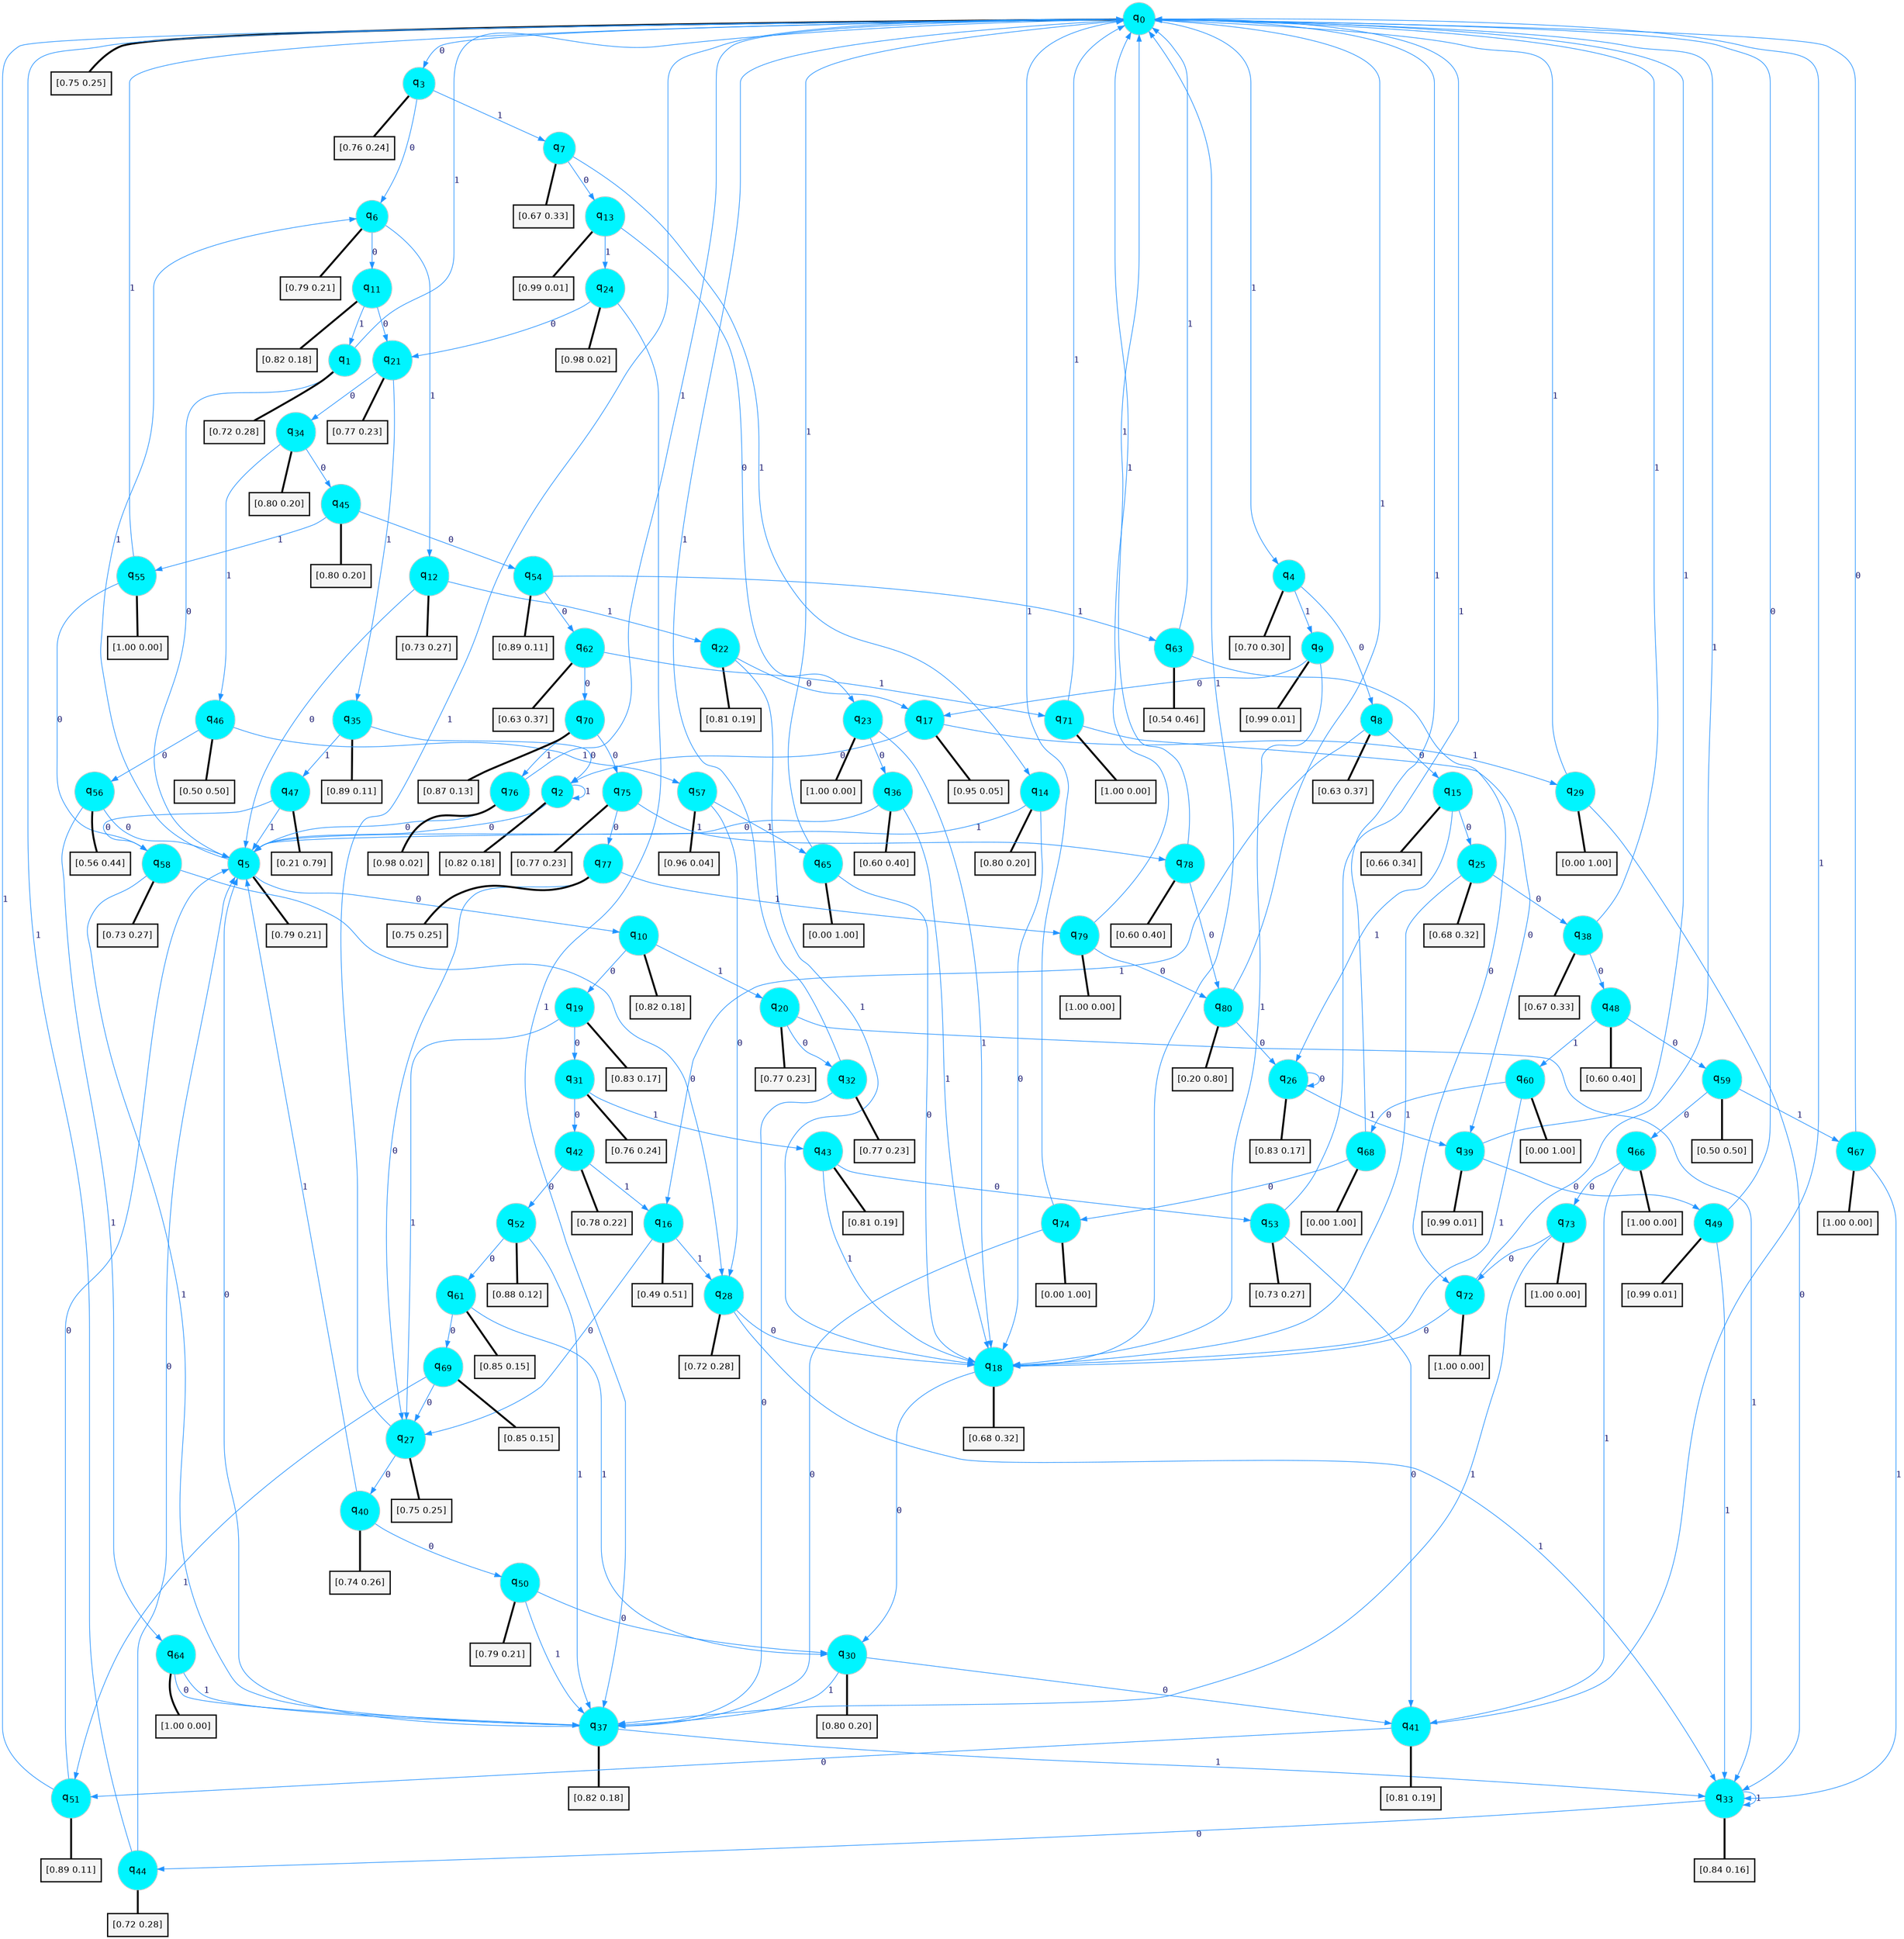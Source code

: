 digraph G {
graph [
bgcolor=transparent, dpi=300, rankdir=TD, size="40,25"];
node [
color=gray, fillcolor=turquoise1, fontcolor=black, fontname=Helvetica, fontsize=16, fontweight=bold, shape=circle, style=filled];
edge [
arrowsize=1, color=dodgerblue1, fontcolor=midnightblue, fontname=courier, fontweight=bold, penwidth=1, style=solid, weight=20];
0[label=<q<SUB>0</SUB>>];
1[label=<q<SUB>1</SUB>>];
2[label=<q<SUB>2</SUB>>];
3[label=<q<SUB>3</SUB>>];
4[label=<q<SUB>4</SUB>>];
5[label=<q<SUB>5</SUB>>];
6[label=<q<SUB>6</SUB>>];
7[label=<q<SUB>7</SUB>>];
8[label=<q<SUB>8</SUB>>];
9[label=<q<SUB>9</SUB>>];
10[label=<q<SUB>10</SUB>>];
11[label=<q<SUB>11</SUB>>];
12[label=<q<SUB>12</SUB>>];
13[label=<q<SUB>13</SUB>>];
14[label=<q<SUB>14</SUB>>];
15[label=<q<SUB>15</SUB>>];
16[label=<q<SUB>16</SUB>>];
17[label=<q<SUB>17</SUB>>];
18[label=<q<SUB>18</SUB>>];
19[label=<q<SUB>19</SUB>>];
20[label=<q<SUB>20</SUB>>];
21[label=<q<SUB>21</SUB>>];
22[label=<q<SUB>22</SUB>>];
23[label=<q<SUB>23</SUB>>];
24[label=<q<SUB>24</SUB>>];
25[label=<q<SUB>25</SUB>>];
26[label=<q<SUB>26</SUB>>];
27[label=<q<SUB>27</SUB>>];
28[label=<q<SUB>28</SUB>>];
29[label=<q<SUB>29</SUB>>];
30[label=<q<SUB>30</SUB>>];
31[label=<q<SUB>31</SUB>>];
32[label=<q<SUB>32</SUB>>];
33[label=<q<SUB>33</SUB>>];
34[label=<q<SUB>34</SUB>>];
35[label=<q<SUB>35</SUB>>];
36[label=<q<SUB>36</SUB>>];
37[label=<q<SUB>37</SUB>>];
38[label=<q<SUB>38</SUB>>];
39[label=<q<SUB>39</SUB>>];
40[label=<q<SUB>40</SUB>>];
41[label=<q<SUB>41</SUB>>];
42[label=<q<SUB>42</SUB>>];
43[label=<q<SUB>43</SUB>>];
44[label=<q<SUB>44</SUB>>];
45[label=<q<SUB>45</SUB>>];
46[label=<q<SUB>46</SUB>>];
47[label=<q<SUB>47</SUB>>];
48[label=<q<SUB>48</SUB>>];
49[label=<q<SUB>49</SUB>>];
50[label=<q<SUB>50</SUB>>];
51[label=<q<SUB>51</SUB>>];
52[label=<q<SUB>52</SUB>>];
53[label=<q<SUB>53</SUB>>];
54[label=<q<SUB>54</SUB>>];
55[label=<q<SUB>55</SUB>>];
56[label=<q<SUB>56</SUB>>];
57[label=<q<SUB>57</SUB>>];
58[label=<q<SUB>58</SUB>>];
59[label=<q<SUB>59</SUB>>];
60[label=<q<SUB>60</SUB>>];
61[label=<q<SUB>61</SUB>>];
62[label=<q<SUB>62</SUB>>];
63[label=<q<SUB>63</SUB>>];
64[label=<q<SUB>64</SUB>>];
65[label=<q<SUB>65</SUB>>];
66[label=<q<SUB>66</SUB>>];
67[label=<q<SUB>67</SUB>>];
68[label=<q<SUB>68</SUB>>];
69[label=<q<SUB>69</SUB>>];
70[label=<q<SUB>70</SUB>>];
71[label=<q<SUB>71</SUB>>];
72[label=<q<SUB>72</SUB>>];
73[label=<q<SUB>73</SUB>>];
74[label=<q<SUB>74</SUB>>];
75[label=<q<SUB>75</SUB>>];
76[label=<q<SUB>76</SUB>>];
77[label=<q<SUB>77</SUB>>];
78[label=<q<SUB>78</SUB>>];
79[label=<q<SUB>79</SUB>>];
80[label=<q<SUB>80</SUB>>];
81[label="[0.75 0.25]", shape=box,fontcolor=black, fontname=Helvetica, fontsize=14, penwidth=2, fillcolor=whitesmoke,color=black];
82[label="[0.72 0.28]", shape=box,fontcolor=black, fontname=Helvetica, fontsize=14, penwidth=2, fillcolor=whitesmoke,color=black];
83[label="[0.82 0.18]", shape=box,fontcolor=black, fontname=Helvetica, fontsize=14, penwidth=2, fillcolor=whitesmoke,color=black];
84[label="[0.76 0.24]", shape=box,fontcolor=black, fontname=Helvetica, fontsize=14, penwidth=2, fillcolor=whitesmoke,color=black];
85[label="[0.70 0.30]", shape=box,fontcolor=black, fontname=Helvetica, fontsize=14, penwidth=2, fillcolor=whitesmoke,color=black];
86[label="[0.79 0.21]", shape=box,fontcolor=black, fontname=Helvetica, fontsize=14, penwidth=2, fillcolor=whitesmoke,color=black];
87[label="[0.79 0.21]", shape=box,fontcolor=black, fontname=Helvetica, fontsize=14, penwidth=2, fillcolor=whitesmoke,color=black];
88[label="[0.67 0.33]", shape=box,fontcolor=black, fontname=Helvetica, fontsize=14, penwidth=2, fillcolor=whitesmoke,color=black];
89[label="[0.63 0.37]", shape=box,fontcolor=black, fontname=Helvetica, fontsize=14, penwidth=2, fillcolor=whitesmoke,color=black];
90[label="[0.99 0.01]", shape=box,fontcolor=black, fontname=Helvetica, fontsize=14, penwidth=2, fillcolor=whitesmoke,color=black];
91[label="[0.82 0.18]", shape=box,fontcolor=black, fontname=Helvetica, fontsize=14, penwidth=2, fillcolor=whitesmoke,color=black];
92[label="[0.82 0.18]", shape=box,fontcolor=black, fontname=Helvetica, fontsize=14, penwidth=2, fillcolor=whitesmoke,color=black];
93[label="[0.73 0.27]", shape=box,fontcolor=black, fontname=Helvetica, fontsize=14, penwidth=2, fillcolor=whitesmoke,color=black];
94[label="[0.99 0.01]", shape=box,fontcolor=black, fontname=Helvetica, fontsize=14, penwidth=2, fillcolor=whitesmoke,color=black];
95[label="[0.80 0.20]", shape=box,fontcolor=black, fontname=Helvetica, fontsize=14, penwidth=2, fillcolor=whitesmoke,color=black];
96[label="[0.66 0.34]", shape=box,fontcolor=black, fontname=Helvetica, fontsize=14, penwidth=2, fillcolor=whitesmoke,color=black];
97[label="[0.49 0.51]", shape=box,fontcolor=black, fontname=Helvetica, fontsize=14, penwidth=2, fillcolor=whitesmoke,color=black];
98[label="[0.95 0.05]", shape=box,fontcolor=black, fontname=Helvetica, fontsize=14, penwidth=2, fillcolor=whitesmoke,color=black];
99[label="[0.68 0.32]", shape=box,fontcolor=black, fontname=Helvetica, fontsize=14, penwidth=2, fillcolor=whitesmoke,color=black];
100[label="[0.83 0.17]", shape=box,fontcolor=black, fontname=Helvetica, fontsize=14, penwidth=2, fillcolor=whitesmoke,color=black];
101[label="[0.77 0.23]", shape=box,fontcolor=black, fontname=Helvetica, fontsize=14, penwidth=2, fillcolor=whitesmoke,color=black];
102[label="[0.77 0.23]", shape=box,fontcolor=black, fontname=Helvetica, fontsize=14, penwidth=2, fillcolor=whitesmoke,color=black];
103[label="[0.81 0.19]", shape=box,fontcolor=black, fontname=Helvetica, fontsize=14, penwidth=2, fillcolor=whitesmoke,color=black];
104[label="[1.00 0.00]", shape=box,fontcolor=black, fontname=Helvetica, fontsize=14, penwidth=2, fillcolor=whitesmoke,color=black];
105[label="[0.98 0.02]", shape=box,fontcolor=black, fontname=Helvetica, fontsize=14, penwidth=2, fillcolor=whitesmoke,color=black];
106[label="[0.68 0.32]", shape=box,fontcolor=black, fontname=Helvetica, fontsize=14, penwidth=2, fillcolor=whitesmoke,color=black];
107[label="[0.83 0.17]", shape=box,fontcolor=black, fontname=Helvetica, fontsize=14, penwidth=2, fillcolor=whitesmoke,color=black];
108[label="[0.75 0.25]", shape=box,fontcolor=black, fontname=Helvetica, fontsize=14, penwidth=2, fillcolor=whitesmoke,color=black];
109[label="[0.72 0.28]", shape=box,fontcolor=black, fontname=Helvetica, fontsize=14, penwidth=2, fillcolor=whitesmoke,color=black];
110[label="[0.00 1.00]", shape=box,fontcolor=black, fontname=Helvetica, fontsize=14, penwidth=2, fillcolor=whitesmoke,color=black];
111[label="[0.80 0.20]", shape=box,fontcolor=black, fontname=Helvetica, fontsize=14, penwidth=2, fillcolor=whitesmoke,color=black];
112[label="[0.76 0.24]", shape=box,fontcolor=black, fontname=Helvetica, fontsize=14, penwidth=2, fillcolor=whitesmoke,color=black];
113[label="[0.77 0.23]", shape=box,fontcolor=black, fontname=Helvetica, fontsize=14, penwidth=2, fillcolor=whitesmoke,color=black];
114[label="[0.84 0.16]", shape=box,fontcolor=black, fontname=Helvetica, fontsize=14, penwidth=2, fillcolor=whitesmoke,color=black];
115[label="[0.80 0.20]", shape=box,fontcolor=black, fontname=Helvetica, fontsize=14, penwidth=2, fillcolor=whitesmoke,color=black];
116[label="[0.89 0.11]", shape=box,fontcolor=black, fontname=Helvetica, fontsize=14, penwidth=2, fillcolor=whitesmoke,color=black];
117[label="[0.60 0.40]", shape=box,fontcolor=black, fontname=Helvetica, fontsize=14, penwidth=2, fillcolor=whitesmoke,color=black];
118[label="[0.82 0.18]", shape=box,fontcolor=black, fontname=Helvetica, fontsize=14, penwidth=2, fillcolor=whitesmoke,color=black];
119[label="[0.67 0.33]", shape=box,fontcolor=black, fontname=Helvetica, fontsize=14, penwidth=2, fillcolor=whitesmoke,color=black];
120[label="[0.99 0.01]", shape=box,fontcolor=black, fontname=Helvetica, fontsize=14, penwidth=2, fillcolor=whitesmoke,color=black];
121[label="[0.74 0.26]", shape=box,fontcolor=black, fontname=Helvetica, fontsize=14, penwidth=2, fillcolor=whitesmoke,color=black];
122[label="[0.81 0.19]", shape=box,fontcolor=black, fontname=Helvetica, fontsize=14, penwidth=2, fillcolor=whitesmoke,color=black];
123[label="[0.78 0.22]", shape=box,fontcolor=black, fontname=Helvetica, fontsize=14, penwidth=2, fillcolor=whitesmoke,color=black];
124[label="[0.81 0.19]", shape=box,fontcolor=black, fontname=Helvetica, fontsize=14, penwidth=2, fillcolor=whitesmoke,color=black];
125[label="[0.72 0.28]", shape=box,fontcolor=black, fontname=Helvetica, fontsize=14, penwidth=2, fillcolor=whitesmoke,color=black];
126[label="[0.80 0.20]", shape=box,fontcolor=black, fontname=Helvetica, fontsize=14, penwidth=2, fillcolor=whitesmoke,color=black];
127[label="[0.50 0.50]", shape=box,fontcolor=black, fontname=Helvetica, fontsize=14, penwidth=2, fillcolor=whitesmoke,color=black];
128[label="[0.21 0.79]", shape=box,fontcolor=black, fontname=Helvetica, fontsize=14, penwidth=2, fillcolor=whitesmoke,color=black];
129[label="[0.60 0.40]", shape=box,fontcolor=black, fontname=Helvetica, fontsize=14, penwidth=2, fillcolor=whitesmoke,color=black];
130[label="[0.99 0.01]", shape=box,fontcolor=black, fontname=Helvetica, fontsize=14, penwidth=2, fillcolor=whitesmoke,color=black];
131[label="[0.79 0.21]", shape=box,fontcolor=black, fontname=Helvetica, fontsize=14, penwidth=2, fillcolor=whitesmoke,color=black];
132[label="[0.89 0.11]", shape=box,fontcolor=black, fontname=Helvetica, fontsize=14, penwidth=2, fillcolor=whitesmoke,color=black];
133[label="[0.88 0.12]", shape=box,fontcolor=black, fontname=Helvetica, fontsize=14, penwidth=2, fillcolor=whitesmoke,color=black];
134[label="[0.73 0.27]", shape=box,fontcolor=black, fontname=Helvetica, fontsize=14, penwidth=2, fillcolor=whitesmoke,color=black];
135[label="[0.89 0.11]", shape=box,fontcolor=black, fontname=Helvetica, fontsize=14, penwidth=2, fillcolor=whitesmoke,color=black];
136[label="[1.00 0.00]", shape=box,fontcolor=black, fontname=Helvetica, fontsize=14, penwidth=2, fillcolor=whitesmoke,color=black];
137[label="[0.56 0.44]", shape=box,fontcolor=black, fontname=Helvetica, fontsize=14, penwidth=2, fillcolor=whitesmoke,color=black];
138[label="[0.96 0.04]", shape=box,fontcolor=black, fontname=Helvetica, fontsize=14, penwidth=2, fillcolor=whitesmoke,color=black];
139[label="[0.73 0.27]", shape=box,fontcolor=black, fontname=Helvetica, fontsize=14, penwidth=2, fillcolor=whitesmoke,color=black];
140[label="[0.50 0.50]", shape=box,fontcolor=black, fontname=Helvetica, fontsize=14, penwidth=2, fillcolor=whitesmoke,color=black];
141[label="[0.00 1.00]", shape=box,fontcolor=black, fontname=Helvetica, fontsize=14, penwidth=2, fillcolor=whitesmoke,color=black];
142[label="[0.85 0.15]", shape=box,fontcolor=black, fontname=Helvetica, fontsize=14, penwidth=2, fillcolor=whitesmoke,color=black];
143[label="[0.63 0.37]", shape=box,fontcolor=black, fontname=Helvetica, fontsize=14, penwidth=2, fillcolor=whitesmoke,color=black];
144[label="[0.54 0.46]", shape=box,fontcolor=black, fontname=Helvetica, fontsize=14, penwidth=2, fillcolor=whitesmoke,color=black];
145[label="[1.00 0.00]", shape=box,fontcolor=black, fontname=Helvetica, fontsize=14, penwidth=2, fillcolor=whitesmoke,color=black];
146[label="[0.00 1.00]", shape=box,fontcolor=black, fontname=Helvetica, fontsize=14, penwidth=2, fillcolor=whitesmoke,color=black];
147[label="[1.00 0.00]", shape=box,fontcolor=black, fontname=Helvetica, fontsize=14, penwidth=2, fillcolor=whitesmoke,color=black];
148[label="[1.00 0.00]", shape=box,fontcolor=black, fontname=Helvetica, fontsize=14, penwidth=2, fillcolor=whitesmoke,color=black];
149[label="[0.00 1.00]", shape=box,fontcolor=black, fontname=Helvetica, fontsize=14, penwidth=2, fillcolor=whitesmoke,color=black];
150[label="[0.85 0.15]", shape=box,fontcolor=black, fontname=Helvetica, fontsize=14, penwidth=2, fillcolor=whitesmoke,color=black];
151[label="[0.87 0.13]", shape=box,fontcolor=black, fontname=Helvetica, fontsize=14, penwidth=2, fillcolor=whitesmoke,color=black];
152[label="[1.00 0.00]", shape=box,fontcolor=black, fontname=Helvetica, fontsize=14, penwidth=2, fillcolor=whitesmoke,color=black];
153[label="[1.00 0.00]", shape=box,fontcolor=black, fontname=Helvetica, fontsize=14, penwidth=2, fillcolor=whitesmoke,color=black];
154[label="[1.00 0.00]", shape=box,fontcolor=black, fontname=Helvetica, fontsize=14, penwidth=2, fillcolor=whitesmoke,color=black];
155[label="[0.00 1.00]", shape=box,fontcolor=black, fontname=Helvetica, fontsize=14, penwidth=2, fillcolor=whitesmoke,color=black];
156[label="[0.77 0.23]", shape=box,fontcolor=black, fontname=Helvetica, fontsize=14, penwidth=2, fillcolor=whitesmoke,color=black];
157[label="[0.98 0.02]", shape=box,fontcolor=black, fontname=Helvetica, fontsize=14, penwidth=2, fillcolor=whitesmoke,color=black];
158[label="[0.75 0.25]", shape=box,fontcolor=black, fontname=Helvetica, fontsize=14, penwidth=2, fillcolor=whitesmoke,color=black];
159[label="[0.60 0.40]", shape=box,fontcolor=black, fontname=Helvetica, fontsize=14, penwidth=2, fillcolor=whitesmoke,color=black];
160[label="[1.00 0.00]", shape=box,fontcolor=black, fontname=Helvetica, fontsize=14, penwidth=2, fillcolor=whitesmoke,color=black];
161[label="[0.20 0.80]", shape=box,fontcolor=black, fontname=Helvetica, fontsize=14, penwidth=2, fillcolor=whitesmoke,color=black];
0->3 [label=0];
0->4 [label=1];
0->81 [arrowhead=none, penwidth=3,color=black];
1->5 [label=0];
1->0 [label=1];
1->82 [arrowhead=none, penwidth=3,color=black];
2->5 [label=0];
2->2 [label=1];
2->83 [arrowhead=none, penwidth=3,color=black];
3->6 [label=0];
3->7 [label=1];
3->84 [arrowhead=none, penwidth=3,color=black];
4->8 [label=0];
4->9 [label=1];
4->85 [arrowhead=none, penwidth=3,color=black];
5->10 [label=0];
5->6 [label=1];
5->86 [arrowhead=none, penwidth=3,color=black];
6->11 [label=0];
6->12 [label=1];
6->87 [arrowhead=none, penwidth=3,color=black];
7->13 [label=0];
7->14 [label=1];
7->88 [arrowhead=none, penwidth=3,color=black];
8->15 [label=0];
8->16 [label=1];
8->89 [arrowhead=none, penwidth=3,color=black];
9->17 [label=0];
9->18 [label=1];
9->90 [arrowhead=none, penwidth=3,color=black];
10->19 [label=0];
10->20 [label=1];
10->91 [arrowhead=none, penwidth=3,color=black];
11->21 [label=0];
11->1 [label=1];
11->92 [arrowhead=none, penwidth=3,color=black];
12->5 [label=0];
12->22 [label=1];
12->93 [arrowhead=none, penwidth=3,color=black];
13->23 [label=0];
13->24 [label=1];
13->94 [arrowhead=none, penwidth=3,color=black];
14->18 [label=0];
14->5 [label=1];
14->95 [arrowhead=none, penwidth=3,color=black];
15->25 [label=0];
15->26 [label=1];
15->96 [arrowhead=none, penwidth=3,color=black];
16->27 [label=0];
16->28 [label=1];
16->97 [arrowhead=none, penwidth=3,color=black];
17->2 [label=0];
17->29 [label=1];
17->98 [arrowhead=none, penwidth=3,color=black];
18->30 [label=0];
18->0 [label=1];
18->99 [arrowhead=none, penwidth=3,color=black];
19->31 [label=0];
19->27 [label=1];
19->100 [arrowhead=none, penwidth=3,color=black];
20->32 [label=0];
20->33 [label=1];
20->101 [arrowhead=none, penwidth=3,color=black];
21->34 [label=0];
21->35 [label=1];
21->102 [arrowhead=none, penwidth=3,color=black];
22->17 [label=0];
22->18 [label=1];
22->103 [arrowhead=none, penwidth=3,color=black];
23->36 [label=0];
23->18 [label=1];
23->104 [arrowhead=none, penwidth=3,color=black];
24->21 [label=0];
24->37 [label=1];
24->105 [arrowhead=none, penwidth=3,color=black];
25->38 [label=0];
25->18 [label=1];
25->106 [arrowhead=none, penwidth=3,color=black];
26->26 [label=0];
26->39 [label=1];
26->107 [arrowhead=none, penwidth=3,color=black];
27->40 [label=0];
27->0 [label=1];
27->108 [arrowhead=none, penwidth=3,color=black];
28->18 [label=0];
28->33 [label=1];
28->109 [arrowhead=none, penwidth=3,color=black];
29->33 [label=0];
29->0 [label=1];
29->110 [arrowhead=none, penwidth=3,color=black];
30->41 [label=0];
30->37 [label=1];
30->111 [arrowhead=none, penwidth=3,color=black];
31->42 [label=0];
31->43 [label=1];
31->112 [arrowhead=none, penwidth=3,color=black];
32->37 [label=0];
32->0 [label=1];
32->113 [arrowhead=none, penwidth=3,color=black];
33->44 [label=0];
33->33 [label=1];
33->114 [arrowhead=none, penwidth=3,color=black];
34->45 [label=0];
34->46 [label=1];
34->115 [arrowhead=none, penwidth=3,color=black];
35->2 [label=0];
35->47 [label=1];
35->116 [arrowhead=none, penwidth=3,color=black];
36->5 [label=0];
36->18 [label=1];
36->117 [arrowhead=none, penwidth=3,color=black];
37->5 [label=0];
37->33 [label=1];
37->118 [arrowhead=none, penwidth=3,color=black];
38->48 [label=0];
38->0 [label=1];
38->119 [arrowhead=none, penwidth=3,color=black];
39->49 [label=0];
39->0 [label=1];
39->120 [arrowhead=none, penwidth=3,color=black];
40->50 [label=0];
40->5 [label=1];
40->121 [arrowhead=none, penwidth=3,color=black];
41->51 [label=0];
41->0 [label=1];
41->122 [arrowhead=none, penwidth=3,color=black];
42->52 [label=0];
42->16 [label=1];
42->123 [arrowhead=none, penwidth=3,color=black];
43->53 [label=0];
43->18 [label=1];
43->124 [arrowhead=none, penwidth=3,color=black];
44->5 [label=0];
44->0 [label=1];
44->125 [arrowhead=none, penwidth=3,color=black];
45->54 [label=0];
45->55 [label=1];
45->126 [arrowhead=none, penwidth=3,color=black];
46->56 [label=0];
46->57 [label=1];
46->127 [arrowhead=none, penwidth=3,color=black];
47->58 [label=0];
47->5 [label=1];
47->128 [arrowhead=none, penwidth=3,color=black];
48->59 [label=0];
48->60 [label=1];
48->129 [arrowhead=none, penwidth=3,color=black];
49->0 [label=0];
49->33 [label=1];
49->130 [arrowhead=none, penwidth=3,color=black];
50->30 [label=0];
50->37 [label=1];
50->131 [arrowhead=none, penwidth=3,color=black];
51->5 [label=0];
51->0 [label=1];
51->132 [arrowhead=none, penwidth=3,color=black];
52->61 [label=0];
52->37 [label=1];
52->133 [arrowhead=none, penwidth=3,color=black];
53->41 [label=0];
53->0 [label=1];
53->134 [arrowhead=none, penwidth=3,color=black];
54->62 [label=0];
54->63 [label=1];
54->135 [arrowhead=none, penwidth=3,color=black];
55->58 [label=0];
55->0 [label=1];
55->136 [arrowhead=none, penwidth=3,color=black];
56->5 [label=0];
56->64 [label=1];
56->137 [arrowhead=none, penwidth=3,color=black];
57->28 [label=0];
57->65 [label=1];
57->138 [arrowhead=none, penwidth=3,color=black];
58->28 [label=0];
58->37 [label=1];
58->139 [arrowhead=none, penwidth=3,color=black];
59->66 [label=0];
59->67 [label=1];
59->140 [arrowhead=none, penwidth=3,color=black];
60->68 [label=0];
60->18 [label=1];
60->141 [arrowhead=none, penwidth=3,color=black];
61->69 [label=0];
61->30 [label=1];
61->142 [arrowhead=none, penwidth=3,color=black];
62->70 [label=0];
62->71 [label=1];
62->143 [arrowhead=none, penwidth=3,color=black];
63->72 [label=0];
63->0 [label=1];
63->144 [arrowhead=none, penwidth=3,color=black];
64->37 [label=0];
64->37 [label=1];
64->145 [arrowhead=none, penwidth=3,color=black];
65->18 [label=0];
65->0 [label=1];
65->146 [arrowhead=none, penwidth=3,color=black];
66->73 [label=0];
66->41 [label=1];
66->147 [arrowhead=none, penwidth=3,color=black];
67->0 [label=0];
67->33 [label=1];
67->148 [arrowhead=none, penwidth=3,color=black];
68->74 [label=0];
68->0 [label=1];
68->149 [arrowhead=none, penwidth=3,color=black];
69->27 [label=0];
69->51 [label=1];
69->150 [arrowhead=none, penwidth=3,color=black];
70->75 [label=0];
70->76 [label=1];
70->151 [arrowhead=none, penwidth=3,color=black];
71->39 [label=0];
71->0 [label=1];
71->152 [arrowhead=none, penwidth=3,color=black];
72->18 [label=0];
72->0 [label=1];
72->153 [arrowhead=none, penwidth=3,color=black];
73->72 [label=0];
73->37 [label=1];
73->154 [arrowhead=none, penwidth=3,color=black];
74->37 [label=0];
74->0 [label=1];
74->155 [arrowhead=none, penwidth=3,color=black];
75->77 [label=0];
75->78 [label=1];
75->156 [arrowhead=none, penwidth=3,color=black];
76->5 [label=0];
76->0 [label=1];
76->157 [arrowhead=none, penwidth=3,color=black];
77->27 [label=0];
77->79 [label=1];
77->158 [arrowhead=none, penwidth=3,color=black];
78->80 [label=0];
78->0 [label=1];
78->159 [arrowhead=none, penwidth=3,color=black];
79->80 [label=0];
79->0 [label=1];
79->160 [arrowhead=none, penwidth=3,color=black];
80->26 [label=0];
80->0 [label=1];
80->161 [arrowhead=none, penwidth=3,color=black];
}
